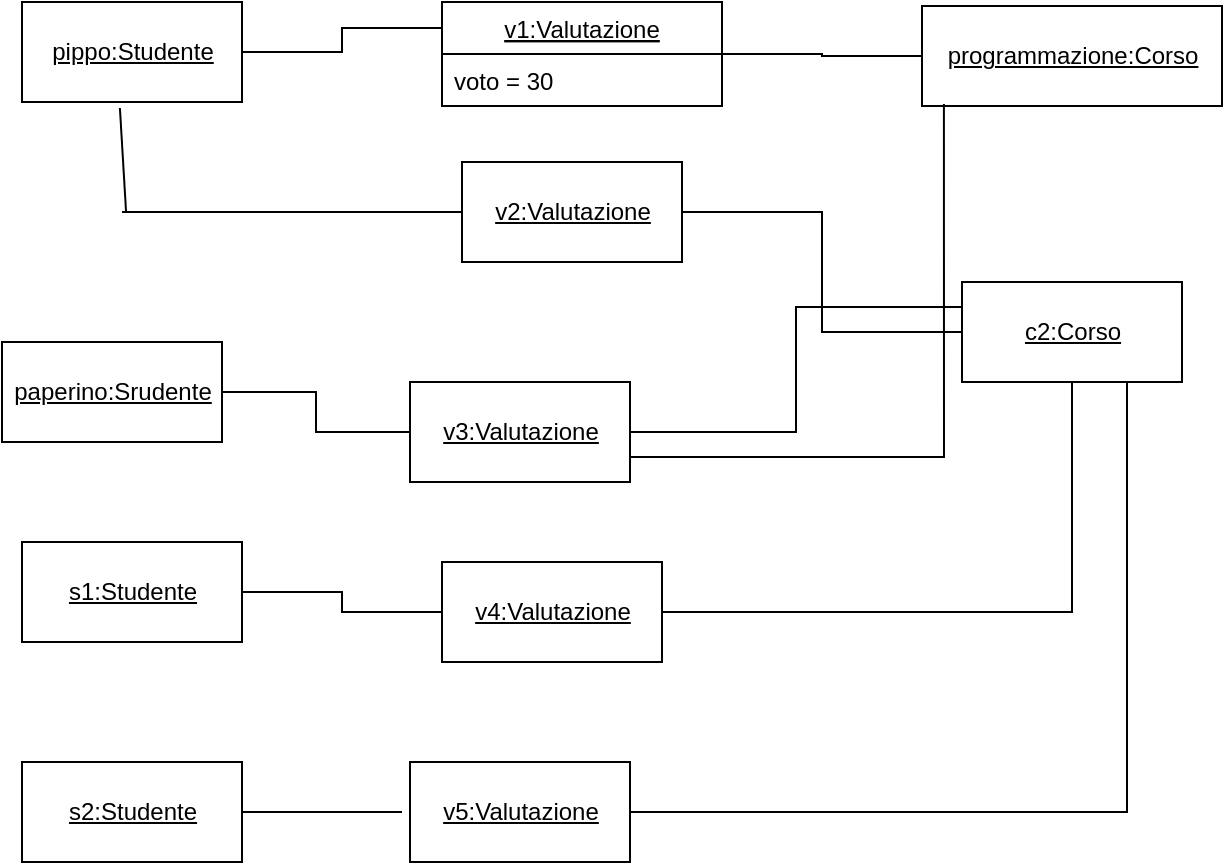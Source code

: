 <mxfile version="20.3.0" type="device" pages="5"><diagram id="OzUtQiW4VjNMdpiDIolO" name="Pagina-1"><mxGraphModel dx="946" dy="590" grid="1" gridSize="10" guides="1" tooltips="1" connect="1" arrows="1" fold="1" page="1" pageScale="1" pageWidth="827" pageHeight="1169" math="0" shadow="0"><root><mxCell id="0"/><mxCell id="1" parent="0"/><mxCell id="vfIUbVxND5n_JCig2_PR-12" style="edgeStyle=orthogonalEdgeStyle;rounded=0;orthogonalLoop=1;jettySize=auto;html=1;entryX=0;entryY=0.25;entryDx=0;entryDy=0;endArrow=none;endFill=0;" edge="1" parent="1" source="vfIUbVxND5n_JCig2_PR-1" target="vfIUbVxND5n_JCig2_PR-2"><mxGeometry relative="1" as="geometry"/></mxCell><mxCell id="vfIUbVxND5n_JCig2_PR-1" value="&lt;u&gt;pippo:Studente&lt;/u&gt;" style="html=1;" vertex="1" parent="1"><mxGeometry x="110" y="140" width="110" height="50" as="geometry"/></mxCell><mxCell id="vfIUbVxND5n_JCig2_PR-13" style="edgeStyle=orthogonalEdgeStyle;rounded=0;orthogonalLoop=1;jettySize=auto;html=1;entryX=0;entryY=0.5;entryDx=0;entryDy=0;endArrow=none;endFill=0;" edge="1" parent="1" source="vfIUbVxND5n_JCig2_PR-2" target="vfIUbVxND5n_JCig2_PR-10"><mxGeometry relative="1" as="geometry"/></mxCell><mxCell id="vfIUbVxND5n_JCig2_PR-2" value="v1:Valutazione" style="swimlane;fontStyle=4;childLayout=stackLayout;horizontal=1;startSize=26;fillColor=none;horizontalStack=0;resizeParent=1;resizeParentMax=0;resizeLast=0;collapsible=1;marginBottom=0;" vertex="1" parent="1"><mxGeometry x="320" y="140" width="140" height="52" as="geometry"/></mxCell><mxCell id="vfIUbVxND5n_JCig2_PR-3" value="voto = 30" style="text;strokeColor=none;fillColor=none;align=left;verticalAlign=top;spacingLeft=4;spacingRight=4;overflow=hidden;rotatable=0;points=[[0,0.5],[1,0.5]];portConstraint=eastwest;" vertex="1" parent="vfIUbVxND5n_JCig2_PR-2"><mxGeometry y="26" width="140" height="26" as="geometry"/></mxCell><mxCell id="vfIUbVxND5n_JCig2_PR-10" value="&lt;u&gt;programmazione:Corso&lt;/u&gt;" style="html=1;" vertex="1" parent="1"><mxGeometry x="560" y="142" width="150" height="50" as="geometry"/></mxCell><mxCell id="vfIUbVxND5n_JCig2_PR-20" style="edgeStyle=orthogonalEdgeStyle;rounded=0;orthogonalLoop=1;jettySize=auto;html=1;entryX=0;entryY=0.5;entryDx=0;entryDy=0;endArrow=none;endFill=0;" edge="1" parent="1" source="vfIUbVxND5n_JCig2_PR-14" target="vfIUbVxND5n_JCig2_PR-15"><mxGeometry relative="1" as="geometry"/></mxCell><mxCell id="vfIUbVxND5n_JCig2_PR-14" value="&lt;u&gt;v2:Valutazione&lt;/u&gt;" style="html=1;" vertex="1" parent="1"><mxGeometry x="330" y="220" width="110" height="50" as="geometry"/></mxCell><mxCell id="vfIUbVxND5n_JCig2_PR-15" value="&lt;u&gt;c2:Corso&lt;/u&gt;" style="html=1;" vertex="1" parent="1"><mxGeometry x="580" y="280" width="110" height="50" as="geometry"/></mxCell><mxCell id="vfIUbVxND5n_JCig2_PR-17" value="" style="line;strokeWidth=1;fillColor=none;align=left;verticalAlign=middle;spacingTop=-1;spacingLeft=3;spacingRight=3;rotatable=0;labelPosition=right;points=[];portConstraint=eastwest;strokeColor=inherit;" vertex="1" parent="1"><mxGeometry x="160" y="241" width="170" height="8" as="geometry"/></mxCell><mxCell id="vfIUbVxND5n_JCig2_PR-19" value="" style="edgeStyle=none;orthogonalLoop=1;jettySize=auto;html=1;rounded=0;endArrow=none;endFill=0;exitX=0.445;exitY=1.06;exitDx=0;exitDy=0;entryX=0.012;entryY=0.5;entryDx=0;entryDy=0;entryPerimeter=0;exitPerimeter=0;" edge="1" parent="1" source="vfIUbVxND5n_JCig2_PR-1" target="vfIUbVxND5n_JCig2_PR-17"><mxGeometry width="80" relative="1" as="geometry"><mxPoint x="130" y="350" as="sourcePoint"/><mxPoint x="210" y="350" as="targetPoint"/><Array as="points"/></mxGeometry></mxCell><mxCell id="vfIUbVxND5n_JCig2_PR-23" style="edgeStyle=orthogonalEdgeStyle;rounded=0;orthogonalLoop=1;jettySize=auto;html=1;entryX=0;entryY=0.5;entryDx=0;entryDy=0;endArrow=none;endFill=0;" edge="1" parent="1" source="vfIUbVxND5n_JCig2_PR-21" target="vfIUbVxND5n_JCig2_PR-22"><mxGeometry relative="1" as="geometry"/></mxCell><mxCell id="vfIUbVxND5n_JCig2_PR-21" value="&lt;u&gt;paperino:Srudente&lt;/u&gt;" style="html=1;" vertex="1" parent="1"><mxGeometry x="100" y="310" width="110" height="50" as="geometry"/></mxCell><mxCell id="vfIUbVxND5n_JCig2_PR-24" style="edgeStyle=orthogonalEdgeStyle;rounded=0;orthogonalLoop=1;jettySize=auto;html=1;entryX=0.073;entryY=0.98;entryDx=0;entryDy=0;entryPerimeter=0;endArrow=none;endFill=0;exitX=1;exitY=0.75;exitDx=0;exitDy=0;" edge="1" parent="1" source="vfIUbVxND5n_JCig2_PR-22" target="vfIUbVxND5n_JCig2_PR-10"><mxGeometry relative="1" as="geometry"><mxPoint x="420" y="370" as="sourcePoint"/></mxGeometry></mxCell><mxCell id="vfIUbVxND5n_JCig2_PR-25" style="edgeStyle=orthogonalEdgeStyle;rounded=0;orthogonalLoop=1;jettySize=auto;html=1;entryX=0;entryY=0.25;entryDx=0;entryDy=0;endArrow=none;endFill=0;" edge="1" parent="1" source="vfIUbVxND5n_JCig2_PR-22" target="vfIUbVxND5n_JCig2_PR-15"><mxGeometry relative="1" as="geometry"/></mxCell><mxCell id="vfIUbVxND5n_JCig2_PR-22" value="&lt;u&gt;v3:Valutazione&lt;/u&gt;" style="html=1;" vertex="1" parent="1"><mxGeometry x="304" y="330" width="110" height="50" as="geometry"/></mxCell><mxCell id="vfIUbVxND5n_JCig2_PR-28" style="edgeStyle=orthogonalEdgeStyle;rounded=0;orthogonalLoop=1;jettySize=auto;html=1;entryX=0;entryY=0.5;entryDx=0;entryDy=0;endArrow=none;endFill=0;" edge="1" parent="1" source="vfIUbVxND5n_JCig2_PR-26" target="vfIUbVxND5n_JCig2_PR-27"><mxGeometry relative="1" as="geometry"/></mxCell><mxCell id="vfIUbVxND5n_JCig2_PR-26" value="&lt;u&gt;s1:Studente&lt;/u&gt;" style="html=1;" vertex="1" parent="1"><mxGeometry x="110" y="410" width="110" height="50" as="geometry"/></mxCell><mxCell id="vfIUbVxND5n_JCig2_PR-29" style="edgeStyle=orthogonalEdgeStyle;rounded=0;orthogonalLoop=1;jettySize=auto;html=1;endArrow=none;endFill=0;" edge="1" parent="1" source="vfIUbVxND5n_JCig2_PR-27" target="vfIUbVxND5n_JCig2_PR-15"><mxGeometry relative="1" as="geometry"/></mxCell><mxCell id="vfIUbVxND5n_JCig2_PR-27" value="&lt;u&gt;v4:Valutazione&lt;/u&gt;" style="html=1;" vertex="1" parent="1"><mxGeometry x="320" y="420" width="110" height="50" as="geometry"/></mxCell><mxCell id="agFbTOwUUZ1Oom3JJJqa-3" style="edgeStyle=orthogonalEdgeStyle;rounded=0;orthogonalLoop=1;jettySize=auto;html=1;endArrow=none;endFill=0;" edge="1" parent="1" source="agFbTOwUUZ1Oom3JJJqa-1"><mxGeometry relative="1" as="geometry"><mxPoint x="300" y="545" as="targetPoint"/></mxGeometry></mxCell><mxCell id="agFbTOwUUZ1Oom3JJJqa-1" value="&lt;u&gt;s2:Studente&lt;/u&gt;" style="html=1;" vertex="1" parent="1"><mxGeometry x="110" y="520" width="110" height="50" as="geometry"/></mxCell><mxCell id="agFbTOwUUZ1Oom3JJJqa-4" style="edgeStyle=orthogonalEdgeStyle;rounded=0;orthogonalLoop=1;jettySize=auto;html=1;endArrow=none;endFill=0;entryX=0.75;entryY=1;entryDx=0;entryDy=0;" edge="1" parent="1" source="agFbTOwUUZ1Oom3JJJqa-2" target="vfIUbVxND5n_JCig2_PR-15"><mxGeometry relative="1" as="geometry"><mxPoint x="650" y="350" as="targetPoint"/></mxGeometry></mxCell><mxCell id="agFbTOwUUZ1Oom3JJJqa-2" value="&lt;u&gt;v5:Valutazione&lt;/u&gt;" style="html=1;" vertex="1" parent="1"><mxGeometry x="304" y="520" width="110" height="50" as="geometry"/></mxCell></root></mxGraphModel></diagram><diagram id="Nnz1gKdE9kNlAvYIH9_l" name="Pagina-2"><mxGraphModel dx="946" dy="590" grid="1" gridSize="10" guides="1" tooltips="1" connect="1" arrows="1" fold="1" page="1" pageScale="1" pageWidth="827" pageHeight="1169" math="0" shadow="0"><root><mxCell id="0"/><mxCell id="1" parent="0"/><mxCell id="so80qQBM6D25JUPtN4ms-1" value="Clienti" style="swimlane;fontStyle=0;childLayout=stackLayout;horizontal=1;startSize=26;fillColor=none;horizontalStack=0;resizeParent=1;resizeParentMax=0;resizeLast=0;collapsible=1;marginBottom=0;strokeWidth=1;fontSize=9;" parent="1" vertex="1"><mxGeometry x="140" y="160" width="140" height="78" as="geometry"/></mxCell><mxCell id="so80qQBM6D25JUPtN4ms-2" value="nome : String" style="text;strokeColor=none;fillColor=none;align=left;verticalAlign=top;spacingLeft=4;spacingRight=4;overflow=hidden;rotatable=0;points=[[0,0.5],[1,0.5]];portConstraint=eastwest;strokeWidth=1;fontSize=9;" parent="so80qQBM6D25JUPtN4ms-1" vertex="1"><mxGeometry y="26" width="140" height="26" as="geometry"/></mxCell><mxCell id="so80qQBM6D25JUPtN4ms-3" value="cognome : String" style="text;strokeColor=none;fillColor=none;align=left;verticalAlign=top;spacingLeft=4;spacingRight=4;overflow=hidden;rotatable=0;points=[[0,0.5],[1,0.5]];portConstraint=eastwest;strokeWidth=1;fontSize=9;" parent="so80qQBM6D25JUPtN4ms-1" vertex="1"><mxGeometry y="52" width="140" height="26" as="geometry"/></mxCell><mxCell id="so80qQBM6D25JUPtN4ms-5" value="Locali" style="swimlane;fontStyle=0;childLayout=stackLayout;horizontal=1;startSize=26;fillColor=none;horizontalStack=0;resizeParent=1;resizeParentMax=0;resizeLast=0;collapsible=1;marginBottom=0;strokeWidth=1;fontSize=9;" parent="1" vertex="1"><mxGeometry x="420" y="160" width="140" height="78" as="geometry"/></mxCell><mxCell id="so80qQBM6D25JUPtN4ms-6" value="via : String" style="text;strokeColor=none;fillColor=none;align=left;verticalAlign=top;spacingLeft=4;spacingRight=4;overflow=hidden;rotatable=0;points=[[0,0.5],[1,0.5]];portConstraint=eastwest;strokeWidth=1;fontSize=9;" parent="so80qQBM6D25JUPtN4ms-5" vertex="1"><mxGeometry y="26" width="140" height="26" as="geometry"/></mxCell><mxCell id="so80qQBM6D25JUPtN4ms-7" value="nome : String" style="text;strokeColor=none;fillColor=none;align=left;verticalAlign=top;spacingLeft=4;spacingRight=4;overflow=hidden;rotatable=0;points=[[0,0.5],[1,0.5]];portConstraint=eastwest;strokeWidth=1;fontSize=9;" parent="so80qQBM6D25JUPtN4ms-5" vertex="1"><mxGeometry y="52" width="140" height="26" as="geometry"/></mxCell><mxCell id="so80qQBM6D25JUPtN4ms-9" value="Prenotazioni" style="swimlane;fontStyle=0;childLayout=stackLayout;horizontal=1;startSize=26;fillColor=none;horizontalStack=0;resizeParent=1;resizeParentMax=0;resizeLast=0;collapsible=1;marginBottom=0;strokeWidth=1;fontSize=9;" parent="1" vertex="1"><mxGeometry x="280" y="290" width="140" height="104" as="geometry"><mxRectangle x="280" y="290" width="90" height="26" as="alternateBounds"/></mxGeometry></mxCell><mxCell id="so80qQBM6D25JUPtN4ms-10" value="giorno : String" style="text;strokeColor=none;fillColor=none;align=left;verticalAlign=top;spacingLeft=4;spacingRight=4;overflow=hidden;rotatable=0;points=[[0,0.5],[1,0.5]];portConstraint=eastwest;strokeWidth=1;fontSize=9;" parent="so80qQBM6D25JUPtN4ms-9" vertex="1"><mxGeometry y="26" width="140" height="26" as="geometry"/></mxCell><mxCell id="so80qQBM6D25JUPtN4ms-11" value="ora : String" style="text;strokeColor=none;fillColor=none;align=left;verticalAlign=top;spacingLeft=4;spacingRight=4;overflow=hidden;rotatable=0;points=[[0,0.5],[1,0.5]];portConstraint=eastwest;strokeWidth=1;fontSize=9;" parent="so80qQBM6D25JUPtN4ms-9" vertex="1"><mxGeometry y="52" width="140" height="26" as="geometry"/></mxCell><mxCell id="so80qQBM6D25JUPtN4ms-12" value="numPosti : int" style="text;strokeColor=none;fillColor=none;align=left;verticalAlign=top;spacingLeft=4;spacingRight=4;overflow=hidden;rotatable=0;points=[[0,0.5],[1,0.5]];portConstraint=eastwest;strokeWidth=1;fontSize=9;" parent="so80qQBM6D25JUPtN4ms-9" vertex="1"><mxGeometry y="78" width="140" height="26" as="geometry"/></mxCell><mxCell id="so80qQBM6D25JUPtN4ms-13" value="" style="edgeStyle=none;orthogonalLoop=1;jettySize=auto;html=1;rounded=0;strokeColor=default;fontSize=9;endArrow=none;endFill=0;entryX=0.503;entryY=1.016;entryDx=0;entryDy=0;entryPerimeter=0;exitX=-0.019;exitY=0.368;exitDx=0;exitDy=0;exitPerimeter=0;" parent="1" source="so80qQBM6D25JUPtN4ms-11" target="so80qQBM6D25JUPtN4ms-3" edge="1"><mxGeometry width="80" relative="1" as="geometry"><mxPoint x="120" y="140" as="sourcePoint"/><mxPoint x="200" y="140" as="targetPoint"/><Array as="points"/></mxGeometry></mxCell><mxCell id="so80qQBM6D25JUPtN4ms-15" value="" style="edgeStyle=none;orthogonalLoop=1;jettySize=auto;html=1;rounded=0;strokeColor=default;fontSize=9;endArrow=none;endFill=0;exitX=1;exitY=0.5;exitDx=0;exitDy=0;entryX=0.54;entryY=1.06;entryDx=0;entryDy=0;entryPerimeter=0;" parent="1" source="so80qQBM6D25JUPtN4ms-11" target="so80qQBM6D25JUPtN4ms-7" edge="1"><mxGeometry width="80" relative="1" as="geometry"><mxPoint x="470" y="320" as="sourcePoint"/><mxPoint x="550" y="320" as="targetPoint"/><Array as="points"/></mxGeometry></mxCell></root></mxGraphModel></diagram><diagram id="RMXTRpDtx7FjzOx9FB9p" name="Pagina-3"><mxGraphModel dx="946" dy="590" grid="1" gridSize="10" guides="1" tooltips="1" connect="1" arrows="1" fold="1" page="1" pageScale="1" pageWidth="827" pageHeight="1169" math="0" shadow="0"><root><mxCell id="0"/><mxCell id="1" parent="0"/><mxCell id="AkObgLGKtuVyuVmAT0-W-14" style="edgeStyle=orthogonalEdgeStyle;rounded=0;orthogonalLoop=1;jettySize=auto;html=1;entryX=0.508;entryY=-0.041;entryDx=0;entryDy=0;entryPerimeter=0;strokeColor=default;fontSize=9;endArrow=none;endFill=0;" parent="1" source="AkObgLGKtuVyuVmAT0-W-1" target="AkObgLGKtuVyuVmAT0-W-9" edge="1"><mxGeometry relative="1" as="geometry"/></mxCell><mxCell id="AkObgLGKtuVyuVmAT0-W-15" style="edgeStyle=orthogonalEdgeStyle;rounded=0;orthogonalLoop=1;jettySize=auto;html=1;entryX=0;entryY=0.5;entryDx=0;entryDy=0;strokeColor=default;fontSize=9;endArrow=none;endFill=0;" parent="1" source="AkObgLGKtuVyuVmAT0-W-1" target="AkObgLGKtuVyuVmAT0-W-6" edge="1"><mxGeometry relative="1" as="geometry"/></mxCell><mxCell id="AkObgLGKtuVyuVmAT0-W-1" value="Impiegati" style="swimlane;fontStyle=1;childLayout=stackLayout;horizontal=1;startSize=26;fillColor=none;horizontalStack=0;resizeParent=1;resizeParentMax=0;resizeLast=0;collapsible=1;marginBottom=0;strokeWidth=1;fontSize=9;" parent="1" vertex="1"><mxGeometry x="240" y="210" width="140" height="104" as="geometry"/></mxCell><mxCell id="AkObgLGKtuVyuVmAT0-W-2" value="nomeImpiegato : String" style="text;strokeColor=none;fillColor=none;align=left;verticalAlign=top;spacingLeft=4;spacingRight=4;overflow=hidden;rotatable=0;points=[[0,0.5],[1,0.5]];portConstraint=eastwest;strokeWidth=1;fontSize=9;" parent="AkObgLGKtuVyuVmAT0-W-1" vertex="1"><mxGeometry y="26" width="140" height="26" as="geometry"/></mxCell><mxCell id="AkObgLGKtuVyuVmAT0-W-3" value="etaImpiegato : int" style="text;strokeColor=none;fillColor=none;align=left;verticalAlign=top;spacingLeft=4;spacingRight=4;overflow=hidden;rotatable=0;points=[[0,0.5],[1,0.5]];portConstraint=eastwest;strokeWidth=1;fontSize=9;" parent="AkObgLGKtuVyuVmAT0-W-1" vertex="1"><mxGeometry y="52" width="140" height="26" as="geometry"/></mxCell><mxCell id="AkObgLGKtuVyuVmAT0-W-4" value="stipendio : double" style="text;strokeColor=none;fillColor=none;align=left;verticalAlign=top;spacingLeft=4;spacingRight=4;overflow=hidden;rotatable=0;points=[[0,0.5],[1,0.5]];portConstraint=eastwest;strokeWidth=1;fontSize=9;" parent="AkObgLGKtuVyuVmAT0-W-1" vertex="1"><mxGeometry y="78" width="140" height="26" as="geometry"/></mxCell><mxCell id="AkObgLGKtuVyuVmAT0-W-5" value="Dipartimenti" style="swimlane;fontStyle=1;align=center;verticalAlign=top;childLayout=stackLayout;horizontal=1;startSize=26;horizontalStack=0;resizeParent=1;resizeParentMax=0;resizeLast=0;collapsible=1;marginBottom=0;strokeWidth=1;fontSize=9;" parent="1" vertex="1"><mxGeometry x="570" y="210" width="160" height="93" as="geometry"/></mxCell><mxCell id="AkObgLGKtuVyuVmAT0-W-6" value="nomeDipartimento : String&#10;&#10;numTelefono : int&#10;&#10;nomeDirettore : String&#10;" style="text;strokeColor=none;fillColor=none;align=left;verticalAlign=top;spacingLeft=4;spacingRight=4;overflow=hidden;rotatable=0;points=[[0,0.5],[1,0.5]];portConstraint=eastwest;strokeWidth=1;fontSize=9;" parent="AkObgLGKtuVyuVmAT0-W-5" vertex="1"><mxGeometry y="26" width="160" height="67" as="geometry"/></mxCell><mxCell id="AkObgLGKtuVyuVmAT0-W-9" value="Progetti" style="swimlane;fontStyle=1;align=center;verticalAlign=top;childLayout=stackLayout;horizontal=1;startSize=26;horizontalStack=0;resizeParent=1;resizeParentMax=0;resizeLast=0;collapsible=1;marginBottom=0;strokeWidth=1;fontSize=9;" parent="1" vertex="1"><mxGeometry x="230" y="410" width="160" height="81" as="geometry"/></mxCell><mxCell id="AkObgLGKtuVyuVmAT0-W-10" value="nomeProgetto : String&#10;&#10;budgetProgetto : double" style="text;strokeColor=none;fillColor=none;align=left;verticalAlign=top;spacingLeft=4;spacingRight=4;overflow=hidden;rotatable=0;points=[[0,0.5],[1,0.5]];portConstraint=eastwest;strokeWidth=1;fontSize=9;" parent="AkObgLGKtuVyuVmAT0-W-9" vertex="1"><mxGeometry y="26" width="160" height="55" as="geometry"/></mxCell><mxCell id="AkObgLGKtuVyuVmAT0-W-16" value="&lt;p style=&quot;margin:0px;margin-top:4px;text-align:center;&quot;&gt;&lt;br&gt;&lt;b&gt;DataAfferimento&lt;/b&gt;&lt;/p&gt;" style="verticalAlign=top;align=left;overflow=fill;fontSize=12;fontFamily=Helvetica;html=1;strokeWidth=1;" parent="1" vertex="1"><mxGeometry x="420" y="314" width="120" height="46" as="geometry"/></mxCell><mxCell id="AkObgLGKtuVyuVmAT0-W-17" value="" style="edgeStyle=none;orthogonalLoop=1;jettySize=auto;html=1;rounded=0;strokeColor=default;fontSize=9;endArrow=none;endFill=0;dashed=1;entryX=0.5;entryY=0;entryDx=0;entryDy=0;" parent="1" target="AkObgLGKtuVyuVmAT0-W-16" edge="1"><mxGeometry width="80" relative="1" as="geometry"><mxPoint x="480" y="270" as="sourcePoint"/><mxPoint x="540" y="380" as="targetPoint"/><Array as="points"/></mxGeometry></mxCell></root></mxGraphModel></diagram><diagram id="kyF1CAuWfWnzD-BD5cbj" name="Pagina-4"><mxGraphModel dx="946" dy="590" grid="1" gridSize="10" guides="1" tooltips="1" connect="1" arrows="1" fold="1" page="1" pageScale="1" pageWidth="827" pageHeight="1169" math="0" shadow="0"><root><mxCell id="0"/><mxCell id="1" parent="0"/><mxCell id="KltmGm8qoMPdHjNoHSJG-5" value="Studenti" style="swimlane;fontStyle=1;childLayout=stackLayout;horizontal=1;startSize=26;fillColor=none;horizontalStack=0;resizeParent=1;resizeParentMax=0;resizeLast=0;collapsible=1;marginBottom=0;strokeWidth=1;fontSize=9;" parent="1" vertex="1"><mxGeometry x="210" y="200" width="140" height="104" as="geometry"><mxRectangle x="210" y="200" width="90" height="26" as="alternateBounds"/></mxGeometry></mxCell><mxCell id="KltmGm8qoMPdHjNoHSJG-6" value="+ field: type" style="text;strokeColor=none;fillColor=none;align=left;verticalAlign=top;spacingLeft=4;spacingRight=4;overflow=hidden;rotatable=0;points=[[0,0.5],[1,0.5]];portConstraint=eastwest;strokeWidth=1;fontSize=9;" parent="KltmGm8qoMPdHjNoHSJG-5" vertex="1"><mxGeometry y="26" width="140" height="26" as="geometry"/></mxCell><mxCell id="KltmGm8qoMPdHjNoHSJG-7" value="+ field: type" style="text;strokeColor=none;fillColor=none;align=left;verticalAlign=top;spacingLeft=4;spacingRight=4;overflow=hidden;rotatable=0;points=[[0,0.5],[1,0.5]];portConstraint=eastwest;strokeWidth=1;fontSize=9;" parent="KltmGm8qoMPdHjNoHSJG-5" vertex="1"><mxGeometry y="52" width="140" height="26" as="geometry"/></mxCell><mxCell id="KltmGm8qoMPdHjNoHSJG-8" value="+ field: type" style="text;strokeColor=none;fillColor=none;align=left;verticalAlign=top;spacingLeft=4;spacingRight=4;overflow=hidden;rotatable=0;points=[[0,0.5],[1,0.5]];portConstraint=eastwest;strokeWidth=1;fontSize=9;" parent="KltmGm8qoMPdHjNoHSJG-5" vertex="1"><mxGeometry y="78" width="140" height="26" as="geometry"/></mxCell><mxCell id="KltmGm8qoMPdHjNoHSJG-9" value="Professori" style="swimlane;fontStyle=1;childLayout=stackLayout;horizontal=1;startSize=26;fillColor=none;horizontalStack=0;resizeParent=1;resizeParentMax=0;resizeLast=0;collapsible=1;marginBottom=0;strokeWidth=1;fontSize=9;" parent="1" vertex="1"><mxGeometry x="450" y="378" width="140" height="104" as="geometry"><mxRectangle x="460" y="200" width="90" height="26" as="alternateBounds"/></mxGeometry></mxCell><mxCell id="KltmGm8qoMPdHjNoHSJG-10" value="+ field: type" style="text;strokeColor=none;fillColor=none;align=left;verticalAlign=top;spacingLeft=4;spacingRight=4;overflow=hidden;rotatable=0;points=[[0,0.5],[1,0.5]];portConstraint=eastwest;strokeWidth=1;fontSize=9;" parent="KltmGm8qoMPdHjNoHSJG-9" vertex="1"><mxGeometry y="26" width="140" height="26" as="geometry"/></mxCell><mxCell id="KltmGm8qoMPdHjNoHSJG-11" value="+ field: type" style="text;strokeColor=none;fillColor=none;align=left;verticalAlign=top;spacingLeft=4;spacingRight=4;overflow=hidden;rotatable=0;points=[[0,0.5],[1,0.5]];portConstraint=eastwest;strokeWidth=1;fontSize=9;" parent="KltmGm8qoMPdHjNoHSJG-9" vertex="1"><mxGeometry y="52" width="140" height="26" as="geometry"/></mxCell><mxCell id="KltmGm8qoMPdHjNoHSJG-12" value="+ field: type" style="text;strokeColor=none;fillColor=none;align=left;verticalAlign=top;spacingLeft=4;spacingRight=4;overflow=hidden;rotatable=0;points=[[0,0.5],[1,0.5]];portConstraint=eastwest;strokeWidth=1;fontSize=9;" parent="KltmGm8qoMPdHjNoHSJG-9" vertex="1"><mxGeometry y="78" width="140" height="26" as="geometry"/></mxCell><mxCell id="KltmGm8qoMPdHjNoHSJG-23" style="edgeStyle=orthogonalEdgeStyle;rounded=0;orthogonalLoop=1;jettySize=auto;html=1;entryX=-0.019;entryY=0.135;entryDx=0;entryDy=0;entryPerimeter=0;strokeColor=default;fontSize=9;endArrow=none;endFill=0;endSize=9;" parent="1" source="KltmGm8qoMPdHjNoHSJG-13" target="KltmGm8qoMPdHjNoHSJG-9" edge="1"><mxGeometry relative="1" as="geometry"/></mxCell><mxCell id="KltmGm8qoMPdHjNoHSJG-13" value="Corsi" style="swimlane;fontStyle=1;childLayout=stackLayout;horizontal=1;startSize=26;fillColor=none;horizontalStack=0;resizeParent=1;resizeParentMax=0;resizeLast=0;collapsible=1;marginBottom=0;strokeWidth=1;fontSize=9;" parent="1" vertex="1"><mxGeometry x="190" y="378" width="160" height="148" as="geometry"><mxRectangle x="200" y="350" width="90" height="26" as="alternateBounds"/></mxGeometry></mxCell><mxCell id="KltmGm8qoMPdHjNoHSJG-14" value="nomeFacoltà&#10; " style="text;strokeColor=none;fillColor=none;align=left;verticalAlign=top;spacingLeft=4;spacingRight=4;overflow=hidden;rotatable=0;points=[[0,0.5],[1,0.5]];portConstraint=eastwest;strokeWidth=1;fontSize=9;" parent="KltmGm8qoMPdHjNoHSJG-13" vertex="1"><mxGeometry y="26" width="160" height="26" as="geometry"/></mxCell><mxCell id="KltmGm8qoMPdHjNoHSJG-15" value="codiceCorso : int" style="text;strokeColor=none;fillColor=none;align=left;verticalAlign=top;spacingLeft=4;spacingRight=4;overflow=hidden;rotatable=0;points=[[0,0.5],[1,0.5]];portConstraint=eastwest;strokeWidth=1;fontSize=9;" parent="KltmGm8qoMPdHjNoHSJG-13" vertex="1"><mxGeometry y="52" width="160" height="26" as="geometry"/></mxCell><mxCell id="KltmGm8qoMPdHjNoHSJG-16" value="numeroOre : int&#10;&#10;superato : bool" style="text;strokeColor=none;fillColor=none;align=left;verticalAlign=top;spacingLeft=4;spacingRight=4;overflow=hidden;rotatable=0;points=[[0,0.5],[1,0.5]];portConstraint=eastwest;strokeWidth=1;fontSize=9;" parent="KltmGm8qoMPdHjNoHSJG-13" vertex="1"><mxGeometry y="78" width="160" height="70" as="geometry"/></mxCell><mxCell id="KltmGm8qoMPdHjNoHSJG-17" value="Facoltà" style="swimlane;fontStyle=1;childLayout=stackLayout;horizontal=1;startSize=26;fillColor=none;horizontalStack=0;resizeParent=1;resizeParentMax=0;resizeLast=0;collapsible=1;marginBottom=0;strokeWidth=1;fontSize=9;" parent="1" vertex="1"><mxGeometry x="490" y="240" width="140" height="78" as="geometry"><mxRectangle x="490" y="350" width="90" height="26" as="alternateBounds"/></mxGeometry></mxCell><mxCell id="KltmGm8qoMPdHjNoHSJG-18" value="+ nomeFacoltà : String" style="text;strokeColor=none;fillColor=none;align=left;verticalAlign=top;spacingLeft=4;spacingRight=4;overflow=hidden;rotatable=0;points=[[0,0.5],[1,0.5]];portConstraint=eastwest;strokeWidth=1;fontSize=9;" parent="KltmGm8qoMPdHjNoHSJG-17" vertex="1"><mxGeometry y="26" width="140" height="26" as="geometry"/></mxCell><mxCell id="KltmGm8qoMPdHjNoHSJG-19" value="tipoFacoltà : enum" style="text;strokeColor=none;fillColor=none;align=left;verticalAlign=top;spacingLeft=4;spacingRight=4;overflow=hidden;rotatable=0;points=[[0,0.5],[1,0.5]];portConstraint=eastwest;strokeWidth=1;fontSize=9;" parent="KltmGm8qoMPdHjNoHSJG-17" vertex="1"><mxGeometry y="52" width="140" height="26" as="geometry"/></mxCell><mxCell id="KltmGm8qoMPdHjNoHSJG-21" value="" style="edgeStyle=none;orthogonalLoop=1;jettySize=auto;html=1;rounded=0;strokeColor=default;fontSize=9;endArrow=block;endFill=0;exitX=1.005;exitY=0.135;exitDx=0;exitDy=0;entryX=-0.01;entryY=0.115;entryDx=0;entryDy=0;entryPerimeter=0;exitPerimeter=0;endSize=9;" parent="1" source="KltmGm8qoMPdHjNoHSJG-13" target="KltmGm8qoMPdHjNoHSJG-17" edge="1"><mxGeometry width="80" relative="1" as="geometry"><mxPoint x="370" y="400" as="sourcePoint"/><mxPoint x="450" y="400" as="targetPoint"/><Array as="points"/></mxGeometry></mxCell><mxCell id="KltmGm8qoMPdHjNoHSJG-22" value="" style="edgeStyle=none;orthogonalLoop=1;jettySize=auto;html=1;rounded=0;strokeColor=default;fontSize=9;endArrow=none;endFill=0;endSize=9;exitX=0.5;exitY=1;exitDx=0;exitDy=0;entryX=0.5;entryY=0;entryDx=0;entryDy=0;" parent="1" source="KltmGm8qoMPdHjNoHSJG-5" target="KltmGm8qoMPdHjNoHSJG-13" edge="1"><mxGeometry width="80" relative="1" as="geometry"><mxPoint x="380" y="290" as="sourcePoint"/><mxPoint x="460" y="290" as="targetPoint"/><Array as="points"/></mxGeometry></mxCell><mxCell id="KltmGm8qoMPdHjNoHSJG-24" value="1..&lt;font style=&quot;font-size: 13px;&quot;&gt;*&lt;/font&gt;" style="text;html=1;resizable=0;autosize=1;align=center;verticalAlign=middle;points=[];fillColor=none;strokeColor=none;rounded=0;strokeWidth=1;fontSize=9;" parent="1" vertex="1"><mxGeometry x="240" y="300" width="40" height="30" as="geometry"/></mxCell><mxCell id="KltmGm8qoMPdHjNoHSJG-25" value="1..&lt;font style=&quot;font-size: 13px;&quot;&gt;*&lt;/font&gt;" style="text;html=1;resizable=0;autosize=1;align=center;verticalAlign=middle;points=[];fillColor=none;strokeColor=none;rounded=0;strokeWidth=1;fontSize=9;" parent="1" vertex="1"><mxGeometry x="230" y="348" width="40" height="30" as="geometry"/></mxCell><mxCell id="KltmGm8qoMPdHjNoHSJG-26" value="1..&lt;font style=&quot;font-size: 13px;&quot;&gt;*&lt;/font&gt;" style="text;html=1;resizable=0;autosize=1;align=center;verticalAlign=middle;points=[];fillColor=none;strokeColor=none;rounded=0;strokeWidth=1;fontSize=9;" parent="1" vertex="1"><mxGeometry x="350" y="452" width="40" height="30" as="geometry"/></mxCell><mxCell id="KltmGm8qoMPdHjNoHSJG-27" value="1" style="text;html=1;resizable=0;autosize=1;align=center;verticalAlign=middle;points=[];fillColor=none;strokeColor=none;rounded=0;strokeWidth=1;fontSize=9;" parent="1" vertex="1"><mxGeometry x="420" y="400" width="30" height="20" as="geometry"/></mxCell></root></mxGraphModel></diagram><diagram id="5xps2Y6fn_yYfbKuSGXR" name="Pagina-5"><mxGraphModel dx="788" dy="492" grid="1" gridSize="10" guides="1" tooltips="1" connect="1" arrows="1" fold="1" page="1" pageScale="1" pageWidth="827" pageHeight="1169" math="0" shadow="0"><root><mxCell id="0"/><mxCell id="1" parent="0"/><mxCell id="6VduNXnThmMI7CgeU2dG-9" style="edgeStyle=orthogonalEdgeStyle;rounded=0;orthogonalLoop=1;jettySize=auto;html=1;entryX=0;entryY=0.5;entryDx=0;entryDy=0;endArrow=none;endFill=0;" edge="1" parent="1" source="6VduNXnThmMI7CgeU2dG-1" target="6VduNXnThmMI7CgeU2dG-6"><mxGeometry relative="1" as="geometry"/></mxCell><mxCell id="6VduNXnThmMI7CgeU2dG-14" style="edgeStyle=orthogonalEdgeStyle;rounded=0;orthogonalLoop=1;jettySize=auto;html=1;entryX=0.002;entryY=0.878;entryDx=0;entryDy=0;entryPerimeter=0;endArrow=none;endFill=0;" edge="1" parent="1" source="6VduNXnThmMI7CgeU2dG-1" target="6VduNXnThmMI7CgeU2dG-11"><mxGeometry relative="1" as="geometry"/></mxCell><mxCell id="6VduNXnThmMI7CgeU2dG-1" value="Studenti" style="swimlane;fontStyle=1;childLayout=stackLayout;horizontal=1;startSize=26;fillColor=none;horizontalStack=0;resizeParent=1;resizeParentMax=0;resizeLast=0;collapsible=1;marginBottom=0;" vertex="1" parent="1"><mxGeometry x="120" y="143" width="160" height="132" as="geometry"/></mxCell><mxCell id="6VduNXnThmMI7CgeU2dG-2" value="nomeStudente : String" style="text;strokeColor=none;fillColor=none;align=left;verticalAlign=top;spacingLeft=4;spacingRight=4;overflow=hidden;rotatable=0;points=[[0,0.5],[1,0.5]];portConstraint=eastwest;" vertex="1" parent="6VduNXnThmMI7CgeU2dG-1"><mxGeometry y="26" width="160" height="26" as="geometry"/></mxCell><mxCell id="6VduNXnThmMI7CgeU2dG-3" value="cognomeStudente : String" style="text;strokeColor=none;fillColor=none;align=left;verticalAlign=top;spacingLeft=4;spacingRight=4;overflow=hidden;rotatable=0;points=[[0,0.5],[1,0.5]];portConstraint=eastwest;" vertex="1" parent="6VduNXnThmMI7CgeU2dG-1"><mxGeometry y="52" width="160" height="26" as="geometry"/></mxCell><mxCell id="6VduNXnThmMI7CgeU2dG-4" value="numMatricola : int&#10;&#10;etaStudente : int" style="text;strokeColor=none;fillColor=none;align=left;verticalAlign=top;spacingLeft=4;spacingRight=4;overflow=hidden;rotatable=0;points=[[0,0.5],[1,0.5]];portConstraint=eastwest;" vertex="1" parent="6VduNXnThmMI7CgeU2dG-1"><mxGeometry y="78" width="160" height="54" as="geometry"/></mxCell><mxCell id="6VduNXnThmMI7CgeU2dG-5" value="CorsoDiLaurea" style="swimlane;fontStyle=1;childLayout=stackLayout;horizontal=1;startSize=26;fillColor=none;horizontalStack=0;resizeParent=1;resizeParentMax=0;resizeLast=0;collapsible=1;marginBottom=0;" vertex="1" parent="1"><mxGeometry x="600" y="170" width="140" height="78" as="geometry"/></mxCell><mxCell id="6VduNXnThmMI7CgeU2dG-6" value="codiceCDL : int" style="text;strokeColor=none;fillColor=none;align=left;verticalAlign=top;spacingLeft=4;spacingRight=4;overflow=hidden;rotatable=0;points=[[0,0.5],[1,0.5]];portConstraint=eastwest;" vertex="1" parent="6VduNXnThmMI7CgeU2dG-5"><mxGeometry y="26" width="140" height="26" as="geometry"/></mxCell><mxCell id="6VduNXnThmMI7CgeU2dG-7" value="nomeCDL : String" style="text;strokeColor=none;fillColor=none;align=left;verticalAlign=top;spacingLeft=4;spacingRight=4;overflow=hidden;rotatable=0;points=[[0,0.5],[1,0.5]];portConstraint=eastwest;" vertex="1" parent="6VduNXnThmMI7CgeU2dG-5"><mxGeometry y="52" width="140" height="26" as="geometry"/></mxCell><mxCell id="6VduNXnThmMI7CgeU2dG-10" value="Corso" style="swimlane;fontStyle=1;childLayout=stackLayout;horizontal=1;startSize=26;fillColor=none;horizontalStack=0;resizeParent=1;resizeParentMax=0;resizeLast=0;collapsible=1;marginBottom=0;" vertex="1" parent="1"><mxGeometry x="600" y="300" width="140" height="78" as="geometry"/></mxCell><mxCell id="6VduNXnThmMI7CgeU2dG-11" value="nomeCorso : String" style="text;strokeColor=none;fillColor=none;align=left;verticalAlign=top;spacingLeft=4;spacingRight=4;overflow=hidden;rotatable=0;points=[[0,0.5],[1,0.5]];portConstraint=eastwest;" vertex="1" parent="6VduNXnThmMI7CgeU2dG-10"><mxGeometry y="26" width="140" height="26" as="geometry"/></mxCell><mxCell id="6VduNXnThmMI7CgeU2dG-12" value="disciplina : enum" style="text;strokeColor=none;fillColor=none;align=left;verticalAlign=top;spacingLeft=4;spacingRight=4;overflow=hidden;rotatable=0;points=[[0,0.5],[1,0.5]];portConstraint=eastwest;" vertex="1" parent="6VduNXnThmMI7CgeU2dG-10"><mxGeometry y="52" width="140" height="26" as="geometry"/></mxCell><mxCell id="6VduNXnThmMI7CgeU2dG-15" value="Valutazione" style="swimlane;fontStyle=1;childLayout=stackLayout;horizontal=1;startSize=26;fillColor=none;horizontalStack=0;resizeParent=1;resizeParentMax=0;resizeLast=0;collapsible=1;marginBottom=0;" vertex="1" parent="1"><mxGeometry x="360" y="400" width="140" height="52" as="geometry"/></mxCell><mxCell id="6VduNXnThmMI7CgeU2dG-16" value="voto : int" style="text;strokeColor=none;fillColor=none;align=left;verticalAlign=top;spacingLeft=4;spacingRight=4;overflow=hidden;rotatable=0;points=[[0,0.5],[1,0.5]];portConstraint=eastwest;" vertex="1" parent="6VduNXnThmMI7CgeU2dG-15"><mxGeometry y="26" width="140" height="26" as="geometry"/></mxCell><mxCell id="6VduNXnThmMI7CgeU2dG-19" value="" style="edgeStyle=none;orthogonalLoop=1;jettySize=auto;html=1;rounded=0;endArrow=none;endFill=0;entryX=0.5;entryY=0;entryDx=0;entryDy=0;dashed=1;" edge="1" parent="1" target="6VduNXnThmMI7CgeU2dG-15"><mxGeometry width="80" relative="1" as="geometry"><mxPoint x="430" y="350" as="sourcePoint"/><mxPoint x="310" y="410" as="targetPoint"/><Array as="points"/></mxGeometry></mxCell><mxCell id="6VduNXnThmMI7CgeU2dG-24" style="edgeStyle=orthogonalEdgeStyle;rounded=0;orthogonalLoop=1;jettySize=auto;html=1;entryX=0.5;entryY=1;entryDx=0;entryDy=0;endArrow=none;endFill=0;" edge="1" parent="1" source="6VduNXnThmMI7CgeU2dG-20" target="6VduNXnThmMI7CgeU2dG-10"><mxGeometry relative="1" as="geometry"/></mxCell><mxCell id="6VduNXnThmMI7CgeU2dG-25" style="edgeStyle=orthogonalEdgeStyle;rounded=0;orthogonalLoop=1;jettySize=auto;html=1;entryX=0.49;entryY=0.974;entryDx=0;entryDy=0;entryPerimeter=0;endArrow=none;endFill=0;" edge="1" parent="1" source="6VduNXnThmMI7CgeU2dG-20" target="6VduNXnThmMI7CgeU2dG-16"><mxGeometry relative="1" as="geometry"/></mxCell><mxCell id="6VduNXnThmMI7CgeU2dG-20" value="Professore" style="swimlane;fontStyle=1;childLayout=stackLayout;horizontal=1;startSize=26;fillColor=none;horizontalStack=0;resizeParent=1;resizeParentMax=0;resizeLast=0;collapsible=1;marginBottom=0;" vertex="1" parent="1"><mxGeometry x="600" y="452" width="140" height="78" as="geometry"/></mxCell><mxCell id="6VduNXnThmMI7CgeU2dG-21" value="codiceProf : int" style="text;strokeColor=none;fillColor=none;align=left;verticalAlign=top;spacingLeft=4;spacingRight=4;overflow=hidden;rotatable=0;points=[[0,0.5],[1,0.5]];portConstraint=eastwest;" vertex="1" parent="6VduNXnThmMI7CgeU2dG-20"><mxGeometry y="26" width="140" height="26" as="geometry"/></mxCell><mxCell id="6VduNXnThmMI7CgeU2dG-22" value="etaProf : int" style="text;strokeColor=none;fillColor=none;align=left;verticalAlign=top;spacingLeft=4;spacingRight=4;overflow=hidden;rotatable=0;points=[[0,0.5],[1,0.5]];portConstraint=eastwest;" vertex="1" parent="6VduNXnThmMI7CgeU2dG-20"><mxGeometry y="52" width="140" height="26" as="geometry"/></mxCell></root></mxGraphModel></diagram></mxfile>